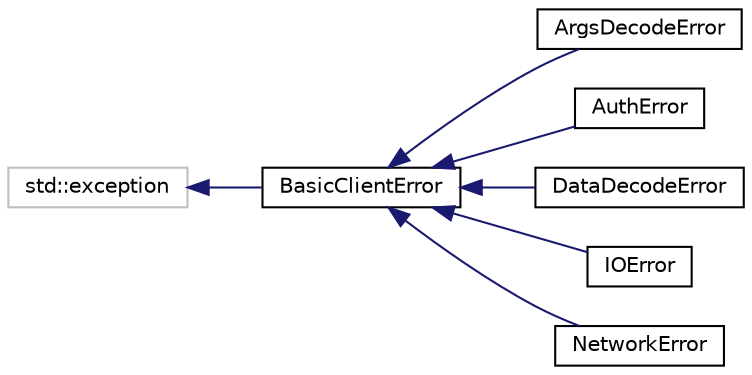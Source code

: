 digraph "Иерархия классов. Графический вид."
{
 // LATEX_PDF_SIZE
  edge [fontname="Helvetica",fontsize="10",labelfontname="Helvetica",labelfontsize="10"];
  node [fontname="Helvetica",fontsize="10",shape=record];
  rankdir="LR";
  Node0 [label="std::exception",height=0.2,width=0.4,color="grey75", fillcolor="white", style="filled",tooltip=" "];
  Node0 -> Node1 [dir="back",color="midnightblue",fontsize="10",style="solid",fontname="Helvetica"];
  Node1 [label="BasicClientError",height=0.2,width=0.4,color="black", fillcolor="white", style="filled",URL="$classBasicClientError.html",tooltip="Базовый класс для клиентских ошибок."];
  Node1 -> Node2 [dir="back",color="midnightblue",fontsize="10",style="solid",fontname="Helvetica"];
  Node2 [label="ArgsDecodeError",height=0.2,width=0.4,color="black", fillcolor="white", style="filled",URL="$classArgsDecodeError.html",tooltip="Исключение для ошибок декодирования аргументов."];
  Node1 -> Node3 [dir="back",color="midnightblue",fontsize="10",style="solid",fontname="Helvetica"];
  Node3 [label="AuthError",height=0.2,width=0.4,color="black", fillcolor="white", style="filled",URL="$classAuthError.html",tooltip="Исключение для ошибок аутентификации."];
  Node1 -> Node4 [dir="back",color="midnightblue",fontsize="10",style="solid",fontname="Helvetica"];
  Node4 [label="DataDecodeError",height=0.2,width=0.4,color="black", fillcolor="white", style="filled",URL="$classDataDecodeError.html",tooltip="Исключение для ошибок декодирования данных."];
  Node1 -> Node5 [dir="back",color="midnightblue",fontsize="10",style="solid",fontname="Helvetica"];
  Node5 [label="IOError",height=0.2,width=0.4,color="black", fillcolor="white", style="filled",URL="$classIOError.html",tooltip="Исключение для ошибок ввода-вывода."];
  Node1 -> Node6 [dir="back",color="midnightblue",fontsize="10",style="solid",fontname="Helvetica"];
  Node6 [label="NetworkError",height=0.2,width=0.4,color="black", fillcolor="white", style="filled",URL="$classNetworkError.html",tooltip="Исключение для сетевых ошибок."];
}
